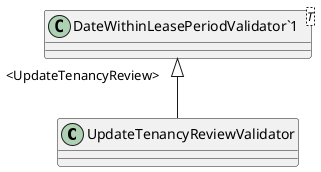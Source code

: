 @startuml
class UpdateTenancyReviewValidator {
}
class "DateWithinLeasePeriodValidator`1"<T> {
}
"DateWithinLeasePeriodValidator`1" "<UpdateTenancyReview>" <|-- UpdateTenancyReviewValidator
@enduml
